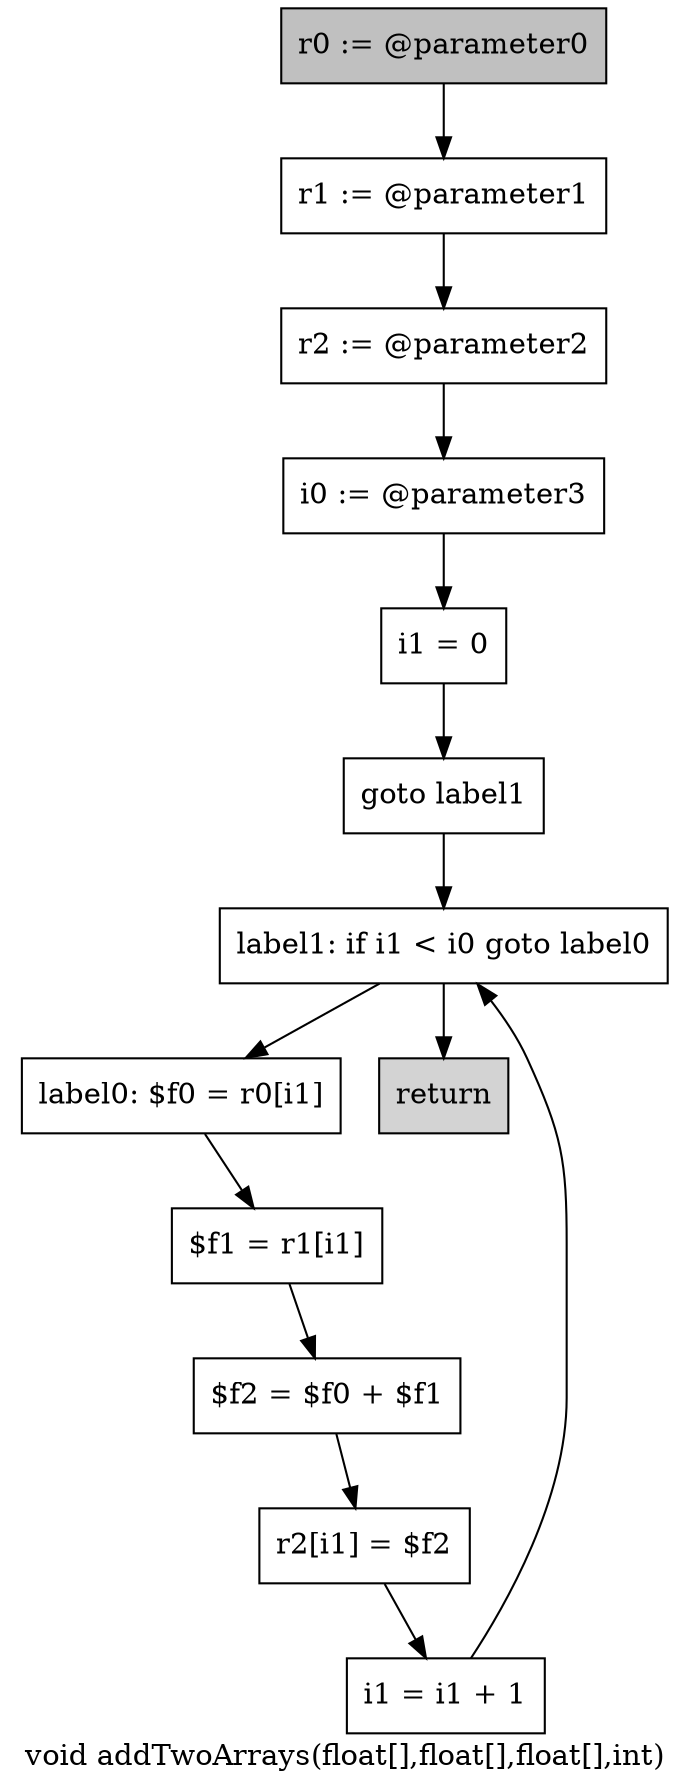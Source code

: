 digraph "void addTwoArrays(float[],float[],float[],int)" {
    label="void addTwoArrays(float[],float[],float[],int)";
    node [shape=box];
    "0" [style=filled,fillcolor=gray,label="r0 := @parameter0",];
    "1" [label="r1 := @parameter1",];
    "0"->"1";
    "2" [label="r2 := @parameter2",];
    "1"->"2";
    "3" [label="i0 := @parameter3",];
    "2"->"3";
    "4" [label="i1 = 0",];
    "3"->"4";
    "5" [label="goto label1",];
    "4"->"5";
    "11" [label="label1: if i1 < i0 goto label0",];
    "5"->"11";
    "6" [label="label0: $f0 = r0[i1]",];
    "7" [label="$f1 = r1[i1]",];
    "6"->"7";
    "8" [label="$f2 = $f0 + $f1",];
    "7"->"8";
    "9" [label="r2[i1] = $f2",];
    "8"->"9";
    "10" [label="i1 = i1 + 1",];
    "9"->"10";
    "10"->"11";
    "11"->"6";
    "12" [style=filled,fillcolor=lightgray,label="return",];
    "11"->"12";
}
